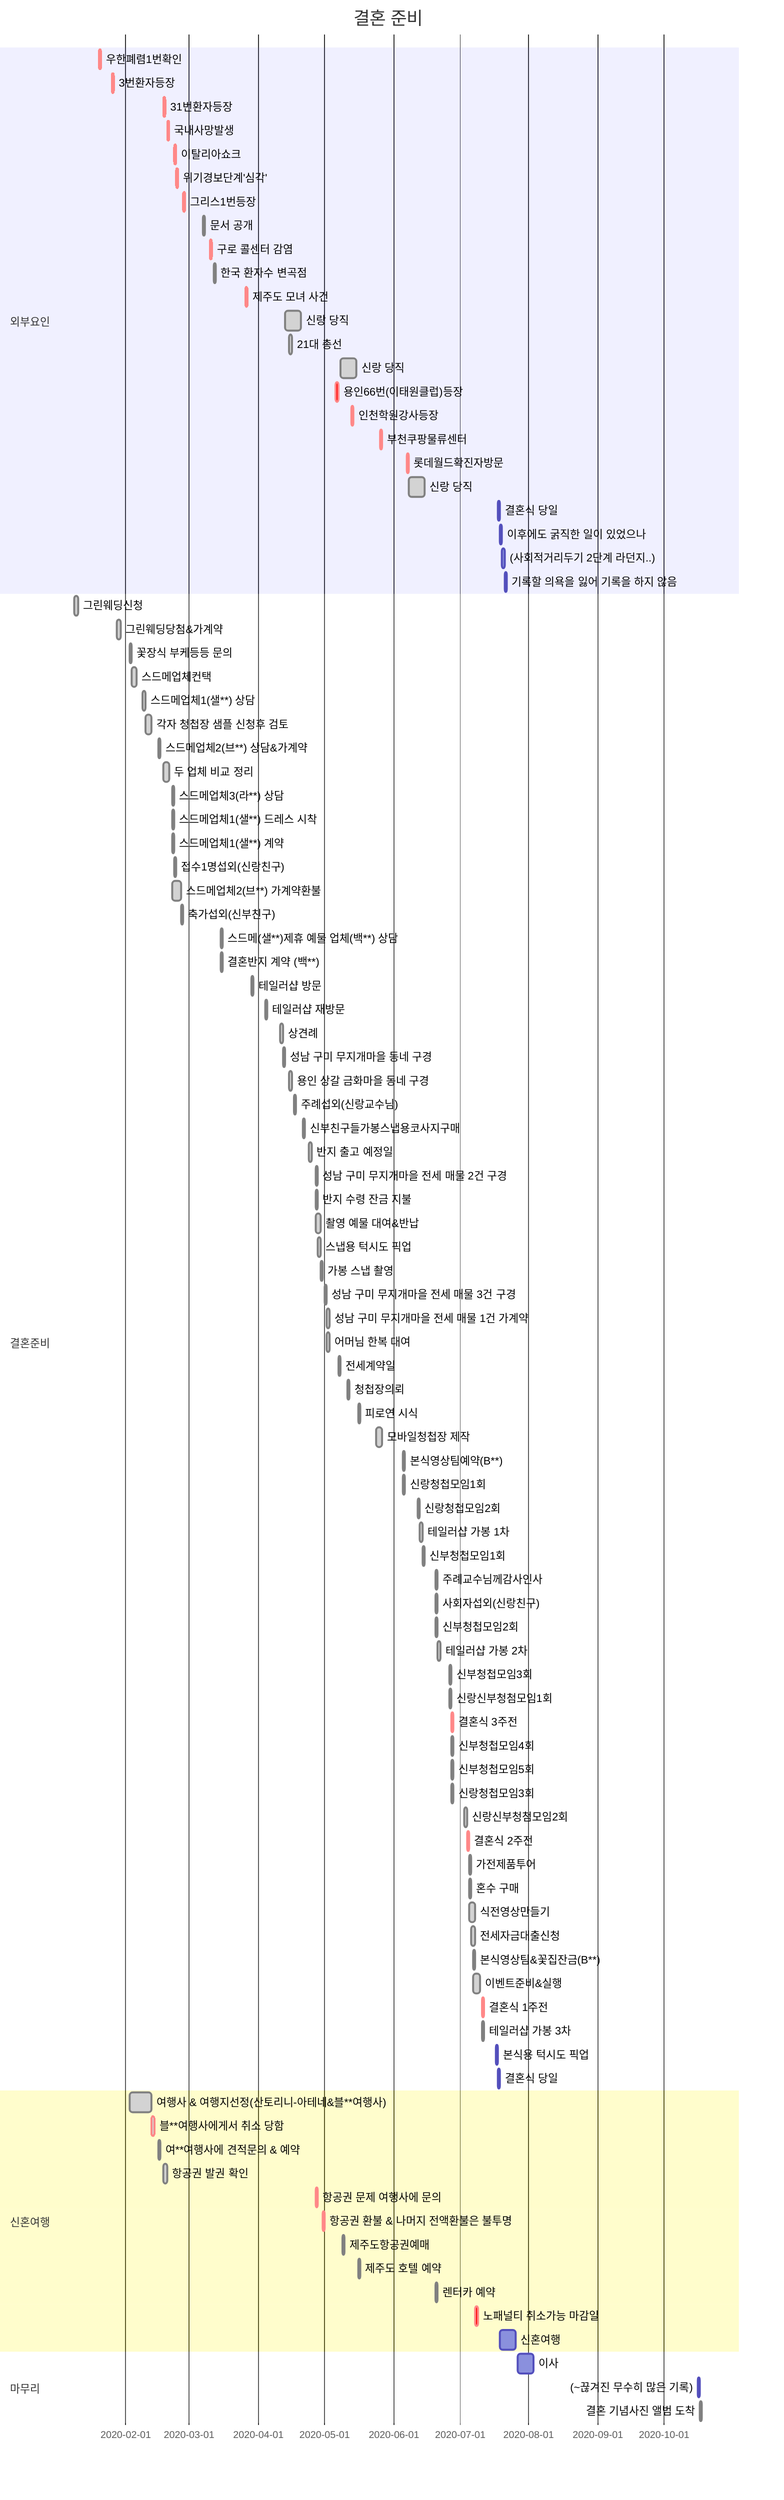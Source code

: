 gantt
  title 결혼 준비
  dateFormat  YYYY-MM-DD

  section 외부요인
    우한폐렴1번확인: done, crit, 2020-01-20, 1d
    3번환자등장: done, crit, 2020-01-26, 1d
    31번환자등장: done, crit, 2020-02-18, 1d
    국내사망발생: done, crit, 2020-02-20, 1d
    이탈리아쇼크: done, crit, 2020-02-23, 1d
    위기경보단계'심각': done, crit, 2020-02-24, 1d
    그리스1번등장: done, crit, 2020-02-27, 1d
    문서 공개: done, 2020-03-07, 1d
    구로 콜센터 감염: done, crit, 2020-03-10, 1d
    한국 환자수 변곡점: done, 2020-03-12, 1d
    제주도 모녀 사건: done, crit, 2020-03-26, 1d
    신랑 당직: done, 2020-04-13, 2020-04-20
    21대 총선: done, 2020-04-15, 1d
    신랑 당직: done, 2020-05-08, 2020-05-15
    용인66번(이태원클럽)등장: crit, 2020-05-06, 1d
    인천학원강사등장: crit, 2020-05-13, 1d
    부천쿠팡물류센터: crit, 2020-05-26, 1d
    롯데월드확진자방문: crit, 2020-06-07, 1d
    신랑 당직: done, 2020-06-08,2020-06-15
    결혼식 당일: 2020-07-18, 1d
    이후에도 굵직한 일이 있었으나: 2020-07-19, 1d
    (사회적거리두기 2단계 라던지..): 2020-07-20, 1d
    기록할 의욕을 잃어 기록을 하지 않음: 2020-07-21, 1d

  section 결혼준비
    그린웨딩신청: done, 2020-01-09, 2d
    그린웨딩당첨&가계약: done, 2020-01-28, 2d

    꽃장식 부케등등 문의: done, 2020-02-03, 1d
    스드메업체컨택: done, 2020-02-04, 2d
    스드메업체1(샐**) 상담: done, 2020-02-09, 1d
    각자 청첩장 샘플 신청후 검토: done, 2020-02-10, 2020-02-13
    스드메업체2(브**) 상담&가계약: done, 2020-02-16, 1d
    두 업체 비교 정리: done, 2020-02-18, 2020-02-21
    스드메업체3(라**) 상담: done, 2020-02-22, 1d
    스드메업체1(샐**) 드레스 시착: done, 2020-02-22, 1d
    스드메업체1(샐**) 계약: done, 2020-02-22, 1d
    접수1명섭외(신랑친구): done, 2020-02-23, 1d
    스드메업체2(브**) 가계약환불: done, 2020-02-22, 2020-02-26
    축가섭외(신부친구): done, 2020-02-26, 1d

    스드메(샐**)제휴 예물 업체(백**) 상담: done, 2020-03-15, 1d
    결혼반지 계약 (백**): done, 2020-03-15, 1d
    테일러샵 방문: done, 2020-03-29, 1d

    테일러샵 재방문: done, 2020-04-04, 1d
    상견례: done, 2020-04-11, 1d
    성남 구미 무지개마을 동네 구경: done, 2020-04-12, 1d
    용인 상갈 금화마을 동네 구경: done, 2020-04-15, 1d
    주례섭외(신랑교수님): done, 2020-04-17, 1d
    신부친구들가봉스냅용코사지구매: done, 2020-04-21, 1d
    반지 출고 예정일: done, 2020-04-24, 1d
    성남 구미 무지개마을 전세 매물 2건 구경: done, 2020-04-27, 1d
    반지 수령 잔금 지불: done, 2020-04-27, 1d
    촬영 예물 대여&반납: done, 2020-04-27, 2020-04-29
    스냅용 턱시도 픽업: done, 2020-04-28, 1d
    가봉 스냅 촬영: done, 2020-04-29, 1d

    성남 구미 무지개마을 전세 매물 3건 구경: done, 2020-05-01, 1d
    성남 구미 무지개마을 전세 매물 1건 가계약: done, 2020-05-02, 1d
    어머님 한복 대여: done, 2020-05-02, 1d
    전세계약일: done, 2020-05-07, 1d
    청첩장의뢰 : done, 2020-05-11, 1d
    피로연 시식: done, 2020-05-16, 1d
    모바일청첩장 제작: done, 2020-05-24, 3d

    본식영상팀예약(B**): done, 2020-06-05, 1d
    신랑청첩모임1회: done, 2020-06-05, 1d
    신랑청첩모임2회: done, 2020-06-12, 1d
    테일러샵 가봉 1차: done, 2020-06-13, 1d
    신부청첩모임1회: done, 2020-06-14, 1d
    주례교수님께감사인사: done, 2020-06-20, 1d
    사회자섭외(신랑친구): done, 2020-06-20, 1d
    신부청첩모임2회: done, 2020-06-20, 1d
    테일러샵 가봉 2차: done, 2020-06-21, 1d
    신부청첩모임3회: done, 2020-06-26, 1d
    신랑신부청첨모임1회: done, 2020-06-26, 1d
    결혼식 3주전: crit, 2020-06-27, 1d
    신부청첩모임4회: done, 2020-06-27, 1d
    신부청첩모임5회: done, 2020-06-27, 1d
    신랑청첩모임3회: done, 2020-06-27, 1d

    신랑신부청첨모임2회: done, 2020-07-03, 1d
    결혼식 2주전: crit, 2020-07-04, 1d
    가전제품투어: done, 2020-07-05, 1d
    혼수 구매: done, 2020-07-05, 1d
    식전영상만들기: done, 2020-07-05, 3d
    전세자금대출신청: done, 2020-07-06, 2d
    본식영상팀&꽃집잔금(B**): done, 2020-07-07, 1d
    이벤트준비&실행: done, 2020-07-07, 2020-07-10
    결혼식 1주전: crit, 2020-07-11, 1d
    테일러샵 가봉 3차: done, 2020-07-11, 1d
    본식용 턱시도 픽업: 2020-07-17, 1d
    결혼식 당일: dday, 2020-07-18, 1d

  section 신혼여행
    여행사 & 여행지선정(산토리니-아테네&블**여행사): done, 2020-02-03, 2020-02-13
    블**여행사에게서 취소 당함: done, crit, 2020-02-13, 1d
    여**여행사에 견적문의 & 예약: done, 2020-02-16, 2020-02-17
    항공권 발권 확인: done, 2020-02-18, 2020-02-20
    항공권 문제 여행사에 문의: crit, 2020-04-27, 1d
    항공권 환불 & 나머지 전액환불은 불투명: crit, 2020-04-30, 1d
    제주도항공권예매: done, 2020-05-09, 1d
    제주도 호텔 예약: done, 2020-05-16, 1d
    렌터카 예약: done, 2020-06-20, 1d
    노패널티 취소가능 마감일: crit, 2020-07-08, 1d
    신혼여행: 2020-07-19, 2020-07-26

  section 마무리
    이사: 2020-07-27, 1w
    (~끊겨진 무수히 많은 기록): 2020-10-16, 1d
    결혼 기념사진 앨범 도착: done, 2020-10-17, 1d